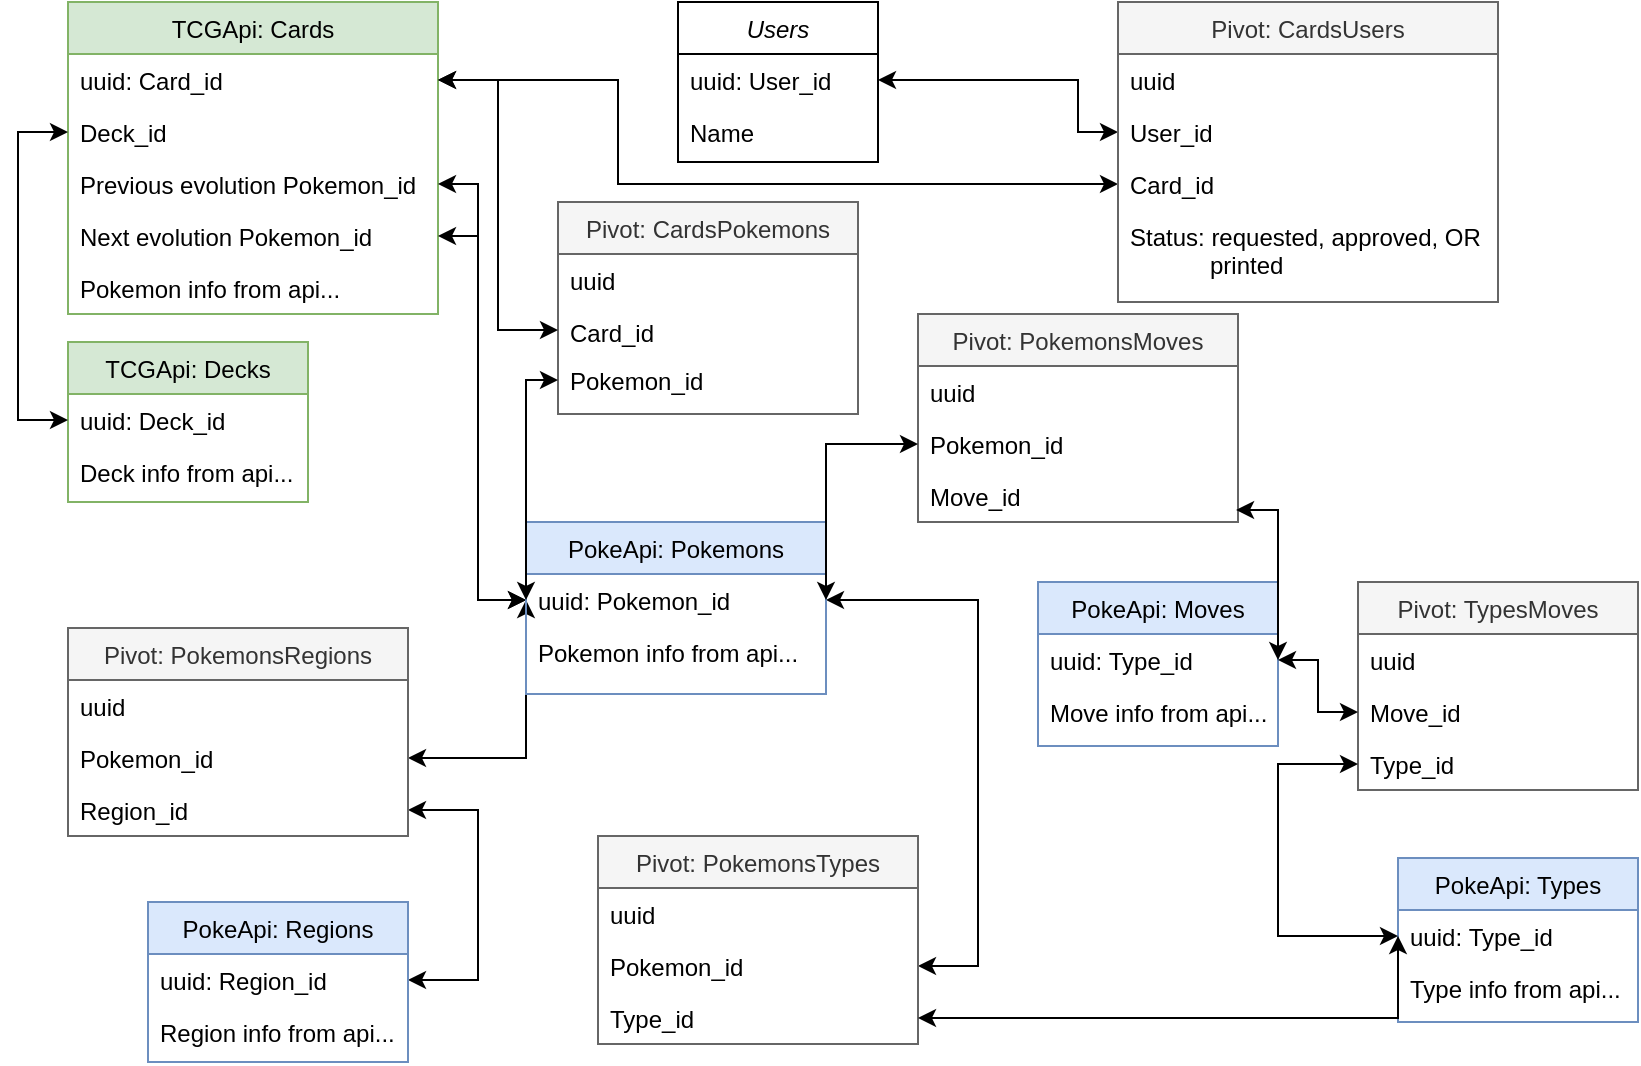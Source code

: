 <mxfile version="16.5.4" type="github">
  <diagram id="C5RBs43oDa-KdzZeNtuy" name="Page-1">
    <mxGraphModel dx="1110" dy="1037" grid="1" gridSize="10" guides="1" tooltips="1" connect="1" arrows="1" fold="1" page="1" pageScale="1" pageWidth="827" pageHeight="1169" math="0" shadow="0">
      <root>
        <mxCell id="WIyWlLk6GJQsqaUBKTNV-0" />
        <mxCell id="WIyWlLk6GJQsqaUBKTNV-1" parent="WIyWlLk6GJQsqaUBKTNV-0" />
        <mxCell id="zkfFHV4jXpPFQw0GAbJ--0" value="Users" style="swimlane;fontStyle=2;align=center;verticalAlign=top;childLayout=stackLayout;horizontal=1;startSize=26;horizontalStack=0;resizeParent=1;resizeLast=0;collapsible=1;marginBottom=0;rounded=0;shadow=0;strokeWidth=1;" parent="WIyWlLk6GJQsqaUBKTNV-1" vertex="1">
          <mxGeometry x="340" y="20" width="100" height="80" as="geometry">
            <mxRectangle x="230" y="140" width="160" height="26" as="alternateBounds" />
          </mxGeometry>
        </mxCell>
        <mxCell id="qp-c8a_X4Tr7eSsJ-6UQ-17" value="uuid: User_id" style="text;align=left;verticalAlign=top;spacingLeft=4;spacingRight=4;overflow=hidden;rotatable=0;points=[[0,0.5],[1,0.5]];portConstraint=eastwest;" vertex="1" parent="zkfFHV4jXpPFQw0GAbJ--0">
          <mxGeometry y="26" width="100" height="26" as="geometry" />
        </mxCell>
        <mxCell id="zkfFHV4jXpPFQw0GAbJ--1" value="Name" style="text;align=left;verticalAlign=top;spacingLeft=4;spacingRight=4;overflow=hidden;rotatable=0;points=[[0,0.5],[1,0.5]];portConstraint=eastwest;" parent="zkfFHV4jXpPFQw0GAbJ--0" vertex="1">
          <mxGeometry y="52" width="100" height="26" as="geometry" />
        </mxCell>
        <mxCell id="zkfFHV4jXpPFQw0GAbJ--6" value="TCGApi: Cards" style="swimlane;fontStyle=0;align=center;verticalAlign=top;childLayout=stackLayout;horizontal=1;startSize=26;horizontalStack=0;resizeParent=1;resizeLast=0;collapsible=1;marginBottom=0;rounded=0;shadow=0;strokeWidth=1;swimlaneLine=1;fillColor=#d5e8d4;strokeColor=#82b366;" parent="WIyWlLk6GJQsqaUBKTNV-1" vertex="1">
          <mxGeometry x="35" y="20" width="185" height="156" as="geometry">
            <mxRectangle x="130" y="380" width="160" height="26" as="alternateBounds" />
          </mxGeometry>
        </mxCell>
        <mxCell id="qp-c8a_X4Tr7eSsJ-6UQ-5" value="uuid: Card_id" style="text;align=left;verticalAlign=top;spacingLeft=4;spacingRight=4;overflow=hidden;rotatable=0;points=[[0,0.5],[1,0.5]];portConstraint=eastwest;" vertex="1" parent="zkfFHV4jXpPFQw0GAbJ--6">
          <mxGeometry y="26" width="185" height="26" as="geometry" />
        </mxCell>
        <mxCell id="qp-c8a_X4Tr7eSsJ-6UQ-64" value="Deck_id" style="text;align=left;verticalAlign=top;spacingLeft=4;spacingRight=4;overflow=hidden;rotatable=0;points=[[0,0.5],[1,0.5]];portConstraint=eastwest;rounded=0;shadow=0;html=0;" vertex="1" parent="zkfFHV4jXpPFQw0GAbJ--6">
          <mxGeometry y="52" width="185" height="26" as="geometry" />
        </mxCell>
        <mxCell id="qp-c8a_X4Tr7eSsJ-6UQ-65" value="Previous evolution Pokemon_id" style="text;align=left;verticalAlign=top;spacingLeft=4;spacingRight=4;overflow=hidden;rotatable=0;points=[[0,0.5],[1,0.5]];portConstraint=eastwest;rounded=0;shadow=0;html=0;" vertex="1" parent="zkfFHV4jXpPFQw0GAbJ--6">
          <mxGeometry y="78" width="185" height="26" as="geometry" />
        </mxCell>
        <mxCell id="qp-c8a_X4Tr7eSsJ-6UQ-66" value="Next evolution Pokemon_id" style="text;align=left;verticalAlign=top;spacingLeft=4;spacingRight=4;overflow=hidden;rotatable=0;points=[[0,0.5],[1,0.5]];portConstraint=eastwest;rounded=0;shadow=0;html=0;" vertex="1" parent="zkfFHV4jXpPFQw0GAbJ--6">
          <mxGeometry y="104" width="185" height="26" as="geometry" />
        </mxCell>
        <mxCell id="zkfFHV4jXpPFQw0GAbJ--7" value="Pokemon info from api..." style="text;align=left;verticalAlign=top;spacingLeft=4;spacingRight=4;overflow=hidden;rotatable=0;points=[[0,0.5],[1,0.5]];portConstraint=eastwest;" parent="zkfFHV4jXpPFQw0GAbJ--6" vertex="1">
          <mxGeometry y="130" width="185" height="26" as="geometry" />
        </mxCell>
        <mxCell id="zkfFHV4jXpPFQw0GAbJ--26" value="" style="endArrow=classic;shadow=0;strokeWidth=1;rounded=0;endFill=1;elbow=vertical;startArrow=classic;startFill=1;exitX=1;exitY=0.5;exitDx=0;exitDy=0;entryX=0;entryY=0.5;entryDx=0;entryDy=0;edgeStyle=orthogonalEdgeStyle;" parent="WIyWlLk6GJQsqaUBKTNV-1" source="qp-c8a_X4Tr7eSsJ-6UQ-17" target="qp-c8a_X4Tr7eSsJ-6UQ-61" edge="1">
          <mxGeometry x="0.5" y="41" relative="1" as="geometry">
            <mxPoint x="140" y="300" as="sourcePoint" />
            <mxPoint x="380" y="40" as="targetPoint" />
            <mxPoint x="-40" y="32" as="offset" />
            <Array as="points">
              <mxPoint x="540" y="59" />
              <mxPoint x="540" y="85" />
            </Array>
          </mxGeometry>
        </mxCell>
        <mxCell id="qp-c8a_X4Tr7eSsJ-6UQ-1" value="TCGApi: Decks" style="swimlane;fontStyle=0;align=center;verticalAlign=top;childLayout=stackLayout;horizontal=1;startSize=26;horizontalStack=0;resizeParent=1;resizeLast=0;collapsible=1;marginBottom=0;rounded=0;shadow=0;strokeWidth=1;fillColor=#d5e8d4;strokeColor=#82b366;" vertex="1" parent="WIyWlLk6GJQsqaUBKTNV-1">
          <mxGeometry x="35" y="190" width="120" height="80" as="geometry">
            <mxRectangle x="130" y="380" width="160" height="26" as="alternateBounds" />
          </mxGeometry>
        </mxCell>
        <mxCell id="qp-c8a_X4Tr7eSsJ-6UQ-2" value="uuid: Deck_id" style="text;align=left;verticalAlign=top;spacingLeft=4;spacingRight=4;overflow=hidden;rotatable=0;points=[[0,0.5],[1,0.5]];portConstraint=eastwest;" vertex="1" parent="qp-c8a_X4Tr7eSsJ-6UQ-1">
          <mxGeometry y="26" width="120" height="26" as="geometry" />
        </mxCell>
        <mxCell id="qp-c8a_X4Tr7eSsJ-6UQ-19" value="Deck info from api..." style="text;align=left;verticalAlign=top;spacingLeft=4;spacingRight=4;overflow=hidden;rotatable=0;points=[[0,0.5],[1,0.5]];portConstraint=eastwest;" vertex="1" parent="qp-c8a_X4Tr7eSsJ-6UQ-1">
          <mxGeometry y="52" width="120" height="26" as="geometry" />
        </mxCell>
        <mxCell id="qp-c8a_X4Tr7eSsJ-6UQ-8" value="" style="endArrow=classic;startArrow=classic;html=1;rounded=0;edgeStyle=orthogonalEdgeStyle;entryX=0;entryY=0.5;entryDx=0;entryDy=0;exitX=1;exitY=0.5;exitDx=0;exitDy=0;" edge="1" parent="WIyWlLk6GJQsqaUBKTNV-1" source="qp-c8a_X4Tr7eSsJ-6UQ-5" target="qp-c8a_X4Tr7eSsJ-6UQ-62">
          <mxGeometry width="50" height="50" relative="1" as="geometry">
            <mxPoint x="220" y="140" as="sourcePoint" />
            <mxPoint x="530" y="233" as="targetPoint" />
            <Array as="points">
              <mxPoint x="310" y="59" />
              <mxPoint x="310" y="111" />
            </Array>
          </mxGeometry>
        </mxCell>
        <mxCell id="qp-c8a_X4Tr7eSsJ-6UQ-10" value="Pivot: CardsPokemons" style="swimlane;fontStyle=0;align=center;verticalAlign=top;childLayout=stackLayout;horizontal=1;startSize=26;horizontalStack=0;resizeParent=1;resizeLast=0;collapsible=1;marginBottom=0;rounded=0;shadow=0;strokeWidth=1;fillColor=#f5f5f5;fontColor=#333333;strokeColor=#666666;" vertex="1" parent="WIyWlLk6GJQsqaUBKTNV-1">
          <mxGeometry x="280" y="120" width="150" height="106" as="geometry">
            <mxRectangle x="550" y="140" width="160" height="26" as="alternateBounds" />
          </mxGeometry>
        </mxCell>
        <mxCell id="qp-c8a_X4Tr7eSsJ-6UQ-51" value="uuid" style="text;align=left;verticalAlign=top;spacingLeft=4;spacingRight=4;overflow=hidden;rotatable=0;points=[[0,0.5],[1,0.5]];portConstraint=eastwest;rounded=0;shadow=0;html=0;" vertex="1" parent="qp-c8a_X4Tr7eSsJ-6UQ-10">
          <mxGeometry y="26" width="150" height="26" as="geometry" />
        </mxCell>
        <mxCell id="qp-c8a_X4Tr7eSsJ-6UQ-12" value="Card_id" style="text;align=left;verticalAlign=top;spacingLeft=4;spacingRight=4;overflow=hidden;rotatable=0;points=[[0,0.5],[1,0.5]];portConstraint=eastwest;rounded=0;shadow=0;html=0;" vertex="1" parent="qp-c8a_X4Tr7eSsJ-6UQ-10">
          <mxGeometry y="52" width="150" height="24" as="geometry" />
        </mxCell>
        <mxCell id="qp-c8a_X4Tr7eSsJ-6UQ-11" value="Pokemon_id" style="text;align=left;verticalAlign=top;spacingLeft=4;spacingRight=4;overflow=hidden;rotatable=0;points=[[0,0.5],[1,0.5]];portConstraint=eastwest;rounded=0;shadow=0;html=0;" vertex="1" parent="qp-c8a_X4Tr7eSsJ-6UQ-10">
          <mxGeometry y="76" width="150" height="26" as="geometry" />
        </mxCell>
        <mxCell id="qp-c8a_X4Tr7eSsJ-6UQ-16" value="" style="endArrow=classic;startArrow=classic;html=1;rounded=0;entryX=1;entryY=0.5;entryDx=0;entryDy=0;edgeStyle=orthogonalEdgeStyle;exitX=0;exitY=0.5;exitDx=0;exitDy=0;" edge="1" parent="WIyWlLk6GJQsqaUBKTNV-1" source="qp-c8a_X4Tr7eSsJ-6UQ-12" target="qp-c8a_X4Tr7eSsJ-6UQ-5">
          <mxGeometry width="50" height="50" relative="1" as="geometry">
            <mxPoint x="180" y="290" as="sourcePoint" />
            <mxPoint x="120" y="400" as="targetPoint" />
            <Array as="points">
              <mxPoint x="250" y="184" />
              <mxPoint x="250" y="59" />
            </Array>
          </mxGeometry>
        </mxCell>
        <mxCell id="qp-c8a_X4Tr7eSsJ-6UQ-26" value="" style="endArrow=classic;startArrow=classic;html=1;rounded=0;edgeStyle=orthogonalEdgeStyle;exitX=0;exitY=0.5;exitDx=0;exitDy=0;entryX=0;entryY=0.5;entryDx=0;entryDy=0;" edge="1" parent="WIyWlLk6GJQsqaUBKTNV-1" source="qp-c8a_X4Tr7eSsJ-6UQ-2" target="qp-c8a_X4Tr7eSsJ-6UQ-64">
          <mxGeometry width="50" height="50" relative="1" as="geometry">
            <mxPoint x="250" y="520" as="sourcePoint" />
            <mxPoint x="300" y="470" as="targetPoint" />
            <Array as="points">
              <mxPoint x="10" y="229" />
              <mxPoint x="10" y="85" />
            </Array>
          </mxGeometry>
        </mxCell>
        <mxCell id="qp-c8a_X4Tr7eSsJ-6UQ-28" value="" style="endArrow=classic;startArrow=classic;html=1;rounded=0;edgeStyle=orthogonalEdgeStyle;entryX=1;entryY=0.5;entryDx=0;entryDy=0;exitX=0;exitY=0.5;exitDx=0;exitDy=0;" edge="1" parent="WIyWlLk6GJQsqaUBKTNV-1" source="qp-c8a_X4Tr7eSsJ-6UQ-6" target="qp-c8a_X4Tr7eSsJ-6UQ-45">
          <mxGeometry width="50" height="50" relative="1" as="geometry">
            <mxPoint x="390" y="970" as="sourcePoint" />
            <mxPoint x="440" y="920" as="targetPoint" />
            <Array as="points">
              <mxPoint x="264" y="398" />
            </Array>
          </mxGeometry>
        </mxCell>
        <mxCell id="qp-c8a_X4Tr7eSsJ-6UQ-33" value="" style="endArrow=classic;startArrow=classic;html=1;rounded=0;edgeStyle=orthogonalEdgeStyle;exitX=1;exitY=0.5;exitDx=0;exitDy=0;entryX=1;entryY=0.5;entryDx=0;entryDy=0;" edge="1" parent="WIyWlLk6GJQsqaUBKTNV-1" source="qp-c8a_X4Tr7eSsJ-6UQ-46" target="qp-c8a_X4Tr7eSsJ-6UQ-37">
          <mxGeometry width="50" height="50" relative="1" as="geometry">
            <mxPoint x="350" y="980" as="sourcePoint" />
            <mxPoint x="400" y="930" as="targetPoint" />
            <Array as="points">
              <mxPoint x="240" y="424" />
              <mxPoint x="240" y="509" />
            </Array>
          </mxGeometry>
        </mxCell>
        <mxCell id="qp-c8a_X4Tr7eSsJ-6UQ-35" value="" style="endArrow=classic;startArrow=classic;html=1;rounded=0;edgeStyle=orthogonalEdgeStyle;exitX=1;exitY=0.5;exitDx=0;exitDy=0;entryX=1;entryY=0.5;entryDx=0;entryDy=0;" edge="1" parent="WIyWlLk6GJQsqaUBKTNV-1" source="qp-c8a_X4Tr7eSsJ-6UQ-6" target="qp-c8a_X4Tr7eSsJ-6UQ-49">
          <mxGeometry width="50" height="50" relative="1" as="geometry">
            <mxPoint x="300" y="890" as="sourcePoint" />
            <mxPoint x="460" y="830" as="targetPoint" />
            <Array as="points">
              <mxPoint x="490" y="319" />
              <mxPoint x="490" y="502" />
            </Array>
          </mxGeometry>
        </mxCell>
        <mxCell id="qp-c8a_X4Tr7eSsJ-6UQ-36" value="PokeApi: Regions" style="swimlane;fontStyle=0;align=center;verticalAlign=top;childLayout=stackLayout;horizontal=1;startSize=26;horizontalStack=0;resizeParent=1;resizeLast=0;collapsible=1;marginBottom=0;rounded=0;shadow=0;strokeWidth=1;fillColor=#dae8fc;strokeColor=#6c8ebf;" vertex="1" parent="WIyWlLk6GJQsqaUBKTNV-1">
          <mxGeometry x="75" y="470" width="130" height="80" as="geometry">
            <mxRectangle x="340" y="380" width="170" height="26" as="alternateBounds" />
          </mxGeometry>
        </mxCell>
        <mxCell id="qp-c8a_X4Tr7eSsJ-6UQ-37" value="uuid: Region_id" style="text;align=left;verticalAlign=top;spacingLeft=4;spacingRight=4;overflow=hidden;rotatable=0;points=[[0,0.5],[1,0.5]];portConstraint=eastwest;" vertex="1" parent="qp-c8a_X4Tr7eSsJ-6UQ-36">
          <mxGeometry y="26" width="130" height="26" as="geometry" />
        </mxCell>
        <mxCell id="qp-c8a_X4Tr7eSsJ-6UQ-38" value="Region info from api..." style="text;align=left;verticalAlign=top;spacingLeft=4;spacingRight=4;overflow=hidden;rotatable=0;points=[[0,0.5],[1,0.5]];portConstraint=eastwest;" vertex="1" parent="qp-c8a_X4Tr7eSsJ-6UQ-36">
          <mxGeometry y="52" width="130" height="26" as="geometry" />
        </mxCell>
        <mxCell id="qp-c8a_X4Tr7eSsJ-6UQ-40" value="PokeApi: Types" style="swimlane;fontStyle=0;align=center;verticalAlign=top;childLayout=stackLayout;horizontal=1;startSize=26;horizontalStack=0;resizeParent=1;resizeLast=0;collapsible=1;marginBottom=0;rounded=0;shadow=0;strokeWidth=1;fillColor=#dae8fc;strokeColor=#6c8ebf;" vertex="1" parent="WIyWlLk6GJQsqaUBKTNV-1">
          <mxGeometry x="700" y="448" width="120" height="82" as="geometry">
            <mxRectangle x="340" y="380" width="170" height="26" as="alternateBounds" />
          </mxGeometry>
        </mxCell>
        <mxCell id="qp-c8a_X4Tr7eSsJ-6UQ-41" value="uuid: Type_id" style="text;align=left;verticalAlign=top;spacingLeft=4;spacingRight=4;overflow=hidden;rotatable=0;points=[[0,0.5],[1,0.5]];portConstraint=eastwest;" vertex="1" parent="qp-c8a_X4Tr7eSsJ-6UQ-40">
          <mxGeometry y="26" width="120" height="26" as="geometry" />
        </mxCell>
        <mxCell id="qp-c8a_X4Tr7eSsJ-6UQ-42" value="Type info from api..." style="text;align=left;verticalAlign=top;spacingLeft=4;spacingRight=4;overflow=hidden;rotatable=0;points=[[0,0.5],[1,0.5]];portConstraint=eastwest;" vertex="1" parent="qp-c8a_X4Tr7eSsJ-6UQ-40">
          <mxGeometry y="52" width="120" height="26" as="geometry" />
        </mxCell>
        <mxCell id="qp-c8a_X4Tr7eSsJ-6UQ-44" value="Pivot: PokemonsRegions" style="swimlane;fontStyle=0;align=center;verticalAlign=top;childLayout=stackLayout;horizontal=1;startSize=26;horizontalStack=0;resizeParent=1;resizeLast=0;collapsible=1;marginBottom=0;rounded=0;shadow=0;strokeWidth=1;fillColor=#f5f5f5;fontColor=#333333;strokeColor=#666666;" vertex="1" parent="WIyWlLk6GJQsqaUBKTNV-1">
          <mxGeometry x="35" y="333" width="170" height="104" as="geometry">
            <mxRectangle x="550" y="140" width="160" height="26" as="alternateBounds" />
          </mxGeometry>
        </mxCell>
        <mxCell id="qp-c8a_X4Tr7eSsJ-6UQ-55" value="uuid" style="text;align=left;verticalAlign=top;spacingLeft=4;spacingRight=4;overflow=hidden;rotatable=0;points=[[0,0.5],[1,0.5]];portConstraint=eastwest;rounded=0;shadow=0;html=0;" vertex="1" parent="qp-c8a_X4Tr7eSsJ-6UQ-44">
          <mxGeometry y="26" width="170" height="26" as="geometry" />
        </mxCell>
        <mxCell id="qp-c8a_X4Tr7eSsJ-6UQ-45" value="Pokemon_id" style="text;align=left;verticalAlign=top;spacingLeft=4;spacingRight=4;overflow=hidden;rotatable=0;points=[[0,0.5],[1,0.5]];portConstraint=eastwest;rounded=0;shadow=0;html=0;" vertex="1" parent="qp-c8a_X4Tr7eSsJ-6UQ-44">
          <mxGeometry y="52" width="170" height="26" as="geometry" />
        </mxCell>
        <mxCell id="qp-c8a_X4Tr7eSsJ-6UQ-46" value="Region_id" style="text;align=left;verticalAlign=top;spacingLeft=4;spacingRight=4;overflow=hidden;rotatable=0;points=[[0,0.5],[1,0.5]];portConstraint=eastwest;rounded=0;shadow=0;html=0;" vertex="1" parent="qp-c8a_X4Tr7eSsJ-6UQ-44">
          <mxGeometry y="78" width="170" height="26" as="geometry" />
        </mxCell>
        <mxCell id="qp-c8a_X4Tr7eSsJ-6UQ-48" value="Pivot: PokemonsTypes" style="swimlane;fontStyle=0;align=center;verticalAlign=top;childLayout=stackLayout;horizontal=1;startSize=26;horizontalStack=0;resizeParent=1;resizeLast=0;collapsible=1;marginBottom=0;rounded=0;shadow=0;strokeWidth=1;fillColor=#f5f5f5;fontColor=#333333;strokeColor=#666666;" vertex="1" parent="WIyWlLk6GJQsqaUBKTNV-1">
          <mxGeometry x="300" y="437" width="160" height="104" as="geometry">
            <mxRectangle x="550" y="140" width="160" height="26" as="alternateBounds" />
          </mxGeometry>
        </mxCell>
        <mxCell id="qp-c8a_X4Tr7eSsJ-6UQ-54" value="uuid" style="text;align=left;verticalAlign=top;spacingLeft=4;spacingRight=4;overflow=hidden;rotatable=0;points=[[0,0.5],[1,0.5]];portConstraint=eastwest;rounded=0;shadow=0;html=0;" vertex="1" parent="qp-c8a_X4Tr7eSsJ-6UQ-48">
          <mxGeometry y="26" width="160" height="26" as="geometry" />
        </mxCell>
        <mxCell id="qp-c8a_X4Tr7eSsJ-6UQ-49" value="Pokemon_id" style="text;align=left;verticalAlign=top;spacingLeft=4;spacingRight=4;overflow=hidden;rotatable=0;points=[[0,0.5],[1,0.5]];portConstraint=eastwest;rounded=0;shadow=0;html=0;" vertex="1" parent="qp-c8a_X4Tr7eSsJ-6UQ-48">
          <mxGeometry y="52" width="160" height="26" as="geometry" />
        </mxCell>
        <mxCell id="qp-c8a_X4Tr7eSsJ-6UQ-50" value="Type_id" style="text;align=left;verticalAlign=top;spacingLeft=4;spacingRight=4;overflow=hidden;rotatable=0;points=[[0,0.5],[1,0.5]];portConstraint=eastwest;rounded=0;shadow=0;html=0;" vertex="1" parent="qp-c8a_X4Tr7eSsJ-6UQ-48">
          <mxGeometry y="78" width="160" height="26" as="geometry" />
        </mxCell>
        <mxCell id="qp-c8a_X4Tr7eSsJ-6UQ-59" value="Pivot: CardsUsers" style="swimlane;fontStyle=0;align=center;verticalAlign=top;childLayout=stackLayout;horizontal=1;startSize=26;horizontalStack=0;resizeParent=1;resizeLast=0;collapsible=1;marginBottom=0;rounded=0;shadow=0;strokeWidth=1;fillColor=#f5f5f5;fontColor=#333333;strokeColor=#666666;" vertex="1" parent="WIyWlLk6GJQsqaUBKTNV-1">
          <mxGeometry x="560" y="20" width="190" height="150" as="geometry">
            <mxRectangle x="550" y="140" width="160" height="26" as="alternateBounds" />
          </mxGeometry>
        </mxCell>
        <mxCell id="qp-c8a_X4Tr7eSsJ-6UQ-60" value="uuid" style="text;align=left;verticalAlign=top;spacingLeft=4;spacingRight=4;overflow=hidden;rotatable=0;points=[[0,0.5],[1,0.5]];portConstraint=eastwest;rounded=0;shadow=0;html=0;" vertex="1" parent="qp-c8a_X4Tr7eSsJ-6UQ-59">
          <mxGeometry y="26" width="190" height="26" as="geometry" />
        </mxCell>
        <mxCell id="qp-c8a_X4Tr7eSsJ-6UQ-61" value="User_id" style="text;align=left;verticalAlign=top;spacingLeft=4;spacingRight=4;overflow=hidden;rotatable=0;points=[[0,0.5],[1,0.5]];portConstraint=eastwest;rounded=0;shadow=0;html=0;" vertex="1" parent="qp-c8a_X4Tr7eSsJ-6UQ-59">
          <mxGeometry y="52" width="190" height="26" as="geometry" />
        </mxCell>
        <mxCell id="qp-c8a_X4Tr7eSsJ-6UQ-62" value="Card_id" style="text;align=left;verticalAlign=top;spacingLeft=4;spacingRight=4;overflow=hidden;rotatable=0;points=[[0,0.5],[1,0.5]];portConstraint=eastwest;rounded=0;shadow=0;html=0;" vertex="1" parent="qp-c8a_X4Tr7eSsJ-6UQ-59">
          <mxGeometry y="78" width="190" height="26" as="geometry" />
        </mxCell>
        <mxCell id="qp-c8a_X4Tr7eSsJ-6UQ-63" value="Status: requested, approved, OR&#xa;            printed" style="text;align=left;verticalAlign=top;spacingLeft=4;spacingRight=4;overflow=hidden;rotatable=0;points=[[0,0.5],[1,0.5]];portConstraint=eastwest;rounded=0;shadow=0;html=0;" vertex="1" parent="qp-c8a_X4Tr7eSsJ-6UQ-59">
          <mxGeometry y="104" width="190" height="36" as="geometry" />
        </mxCell>
        <mxCell id="qp-c8a_X4Tr7eSsJ-6UQ-67" value="" style="endArrow=classic;startArrow=classic;html=1;rounded=0;edgeStyle=orthogonalEdgeStyle;exitX=1;exitY=0.5;exitDx=0;exitDy=0;entryX=0;entryY=0.5;entryDx=0;entryDy=0;" edge="1" parent="WIyWlLk6GJQsqaUBKTNV-1" source="qp-c8a_X4Tr7eSsJ-6UQ-66" target="qp-c8a_X4Tr7eSsJ-6UQ-6">
          <mxGeometry width="50" height="50" relative="1" as="geometry">
            <mxPoint x="410" y="450" as="sourcePoint" />
            <mxPoint x="460" y="400" as="targetPoint" />
            <Array as="points">
              <mxPoint x="240" y="137" />
              <mxPoint x="240" y="319" />
            </Array>
          </mxGeometry>
        </mxCell>
        <mxCell id="qp-c8a_X4Tr7eSsJ-6UQ-68" value="" style="endArrow=classic;startArrow=classic;html=1;rounded=0;edgeStyle=orthogonalEdgeStyle;exitX=1;exitY=0.5;exitDx=0;exitDy=0;entryX=0;entryY=0.5;entryDx=0;entryDy=0;" edge="1" parent="WIyWlLk6GJQsqaUBKTNV-1" source="qp-c8a_X4Tr7eSsJ-6UQ-65" target="qp-c8a_X4Tr7eSsJ-6UQ-6">
          <mxGeometry width="50" height="50" relative="1" as="geometry">
            <mxPoint x="420" y="460" as="sourcePoint" />
            <mxPoint x="470" y="410" as="targetPoint" />
            <Array as="points">
              <mxPoint x="240" y="111" />
              <mxPoint x="240" y="319" />
            </Array>
          </mxGeometry>
        </mxCell>
        <mxCell id="zkfFHV4jXpPFQw0GAbJ--13" value="PokeApi: Pokemons" style="swimlane;fontStyle=0;align=center;verticalAlign=top;childLayout=stackLayout;horizontal=1;startSize=26;horizontalStack=0;resizeParent=1;resizeLast=0;collapsible=1;marginBottom=0;rounded=0;shadow=0;strokeWidth=1;fillColor=#dae8fc;strokeColor=#6c8ebf;" parent="WIyWlLk6GJQsqaUBKTNV-1" vertex="1">
          <mxGeometry x="264" y="280" width="150" height="86" as="geometry">
            <mxRectangle x="340" y="380" width="170" height="26" as="alternateBounds" />
          </mxGeometry>
        </mxCell>
        <mxCell id="qp-c8a_X4Tr7eSsJ-6UQ-6" value="uuid: Pokemon_id" style="text;align=left;verticalAlign=top;spacingLeft=4;spacingRight=4;overflow=hidden;rotatable=0;points=[[0,0.5],[1,0.5]];portConstraint=eastwest;" vertex="1" parent="zkfFHV4jXpPFQw0GAbJ--13">
          <mxGeometry y="26" width="150" height="26" as="geometry" />
        </mxCell>
        <mxCell id="zkfFHV4jXpPFQw0GAbJ--14" value="Pokemon info from api..." style="text;align=left;verticalAlign=top;spacingLeft=4;spacingRight=4;overflow=hidden;rotatable=0;points=[[0,0.5],[1,0.5]];portConstraint=eastwest;" parent="zkfFHV4jXpPFQw0GAbJ--13" vertex="1">
          <mxGeometry y="52" width="150" height="26" as="geometry" />
        </mxCell>
        <mxCell id="qp-c8a_X4Tr7eSsJ-6UQ-15" value="" style="endArrow=classic;startArrow=classic;html=1;rounded=0;exitX=0;exitY=0.5;exitDx=0;exitDy=0;edgeStyle=orthogonalEdgeStyle;entryX=0;entryY=0.5;entryDx=0;entryDy=0;" edge="1" parent="WIyWlLk6GJQsqaUBKTNV-1" source="qp-c8a_X4Tr7eSsJ-6UQ-6" target="qp-c8a_X4Tr7eSsJ-6UQ-11">
          <mxGeometry width="50" height="50" relative="1" as="geometry">
            <mxPoint x="250" y="354" as="sourcePoint" />
            <mxPoint x="230" y="320" as="targetPoint" />
            <Array as="points">
              <mxPoint x="264" y="209" />
            </Array>
          </mxGeometry>
        </mxCell>
        <mxCell id="qp-c8a_X4Tr7eSsJ-6UQ-70" value="PokeApi: Moves" style="swimlane;fontStyle=0;align=center;verticalAlign=top;childLayout=stackLayout;horizontal=1;startSize=26;horizontalStack=0;resizeParent=1;resizeLast=0;collapsible=1;marginBottom=0;rounded=0;shadow=0;strokeWidth=1;fillColor=#dae8fc;strokeColor=#6c8ebf;" vertex="1" parent="WIyWlLk6GJQsqaUBKTNV-1">
          <mxGeometry x="520" y="310" width="120" height="82" as="geometry">
            <mxRectangle x="340" y="380" width="170" height="26" as="alternateBounds" />
          </mxGeometry>
        </mxCell>
        <mxCell id="qp-c8a_X4Tr7eSsJ-6UQ-71" value="uuid: Type_id" style="text;align=left;verticalAlign=top;spacingLeft=4;spacingRight=4;overflow=hidden;rotatable=0;points=[[0,0.5],[1,0.5]];portConstraint=eastwest;" vertex="1" parent="qp-c8a_X4Tr7eSsJ-6UQ-70">
          <mxGeometry y="26" width="120" height="26" as="geometry" />
        </mxCell>
        <mxCell id="qp-c8a_X4Tr7eSsJ-6UQ-72" value="Move info from api..." style="text;align=left;verticalAlign=top;spacingLeft=4;spacingRight=4;overflow=hidden;rotatable=0;points=[[0,0.5],[1,0.5]];portConstraint=eastwest;" vertex="1" parent="qp-c8a_X4Tr7eSsJ-6UQ-70">
          <mxGeometry y="52" width="120" height="26" as="geometry" />
        </mxCell>
        <mxCell id="qp-c8a_X4Tr7eSsJ-6UQ-73" value="Pivot: PokemonsMoves" style="swimlane;fontStyle=0;align=center;verticalAlign=top;childLayout=stackLayout;horizontal=1;startSize=26;horizontalStack=0;resizeParent=1;resizeLast=0;collapsible=1;marginBottom=0;rounded=0;shadow=0;strokeWidth=1;fillColor=#f5f5f5;fontColor=#333333;strokeColor=#666666;" vertex="1" parent="WIyWlLk6GJQsqaUBKTNV-1">
          <mxGeometry x="460" y="176" width="160" height="104" as="geometry">
            <mxRectangle x="550" y="140" width="160" height="26" as="alternateBounds" />
          </mxGeometry>
        </mxCell>
        <mxCell id="qp-c8a_X4Tr7eSsJ-6UQ-74" value="uuid" style="text;align=left;verticalAlign=top;spacingLeft=4;spacingRight=4;overflow=hidden;rotatable=0;points=[[0,0.5],[1,0.5]];portConstraint=eastwest;rounded=0;shadow=0;html=0;" vertex="1" parent="qp-c8a_X4Tr7eSsJ-6UQ-73">
          <mxGeometry y="26" width="160" height="26" as="geometry" />
        </mxCell>
        <mxCell id="qp-c8a_X4Tr7eSsJ-6UQ-75" value="Pokemon_id" style="text;align=left;verticalAlign=top;spacingLeft=4;spacingRight=4;overflow=hidden;rotatable=0;points=[[0,0.5],[1,0.5]];portConstraint=eastwest;rounded=0;shadow=0;html=0;" vertex="1" parent="qp-c8a_X4Tr7eSsJ-6UQ-73">
          <mxGeometry y="52" width="160" height="26" as="geometry" />
        </mxCell>
        <mxCell id="qp-c8a_X4Tr7eSsJ-6UQ-76" value="Move_id" style="text;align=left;verticalAlign=top;spacingLeft=4;spacingRight=4;overflow=hidden;rotatable=0;points=[[0,0.5],[1,0.5]];portConstraint=eastwest;rounded=0;shadow=0;html=0;" vertex="1" parent="qp-c8a_X4Tr7eSsJ-6UQ-73">
          <mxGeometry y="78" width="160" height="26" as="geometry" />
        </mxCell>
        <mxCell id="qp-c8a_X4Tr7eSsJ-6UQ-77" value="" style="endArrow=classic;startArrow=classic;html=1;rounded=0;edgeStyle=orthogonalEdgeStyle;exitX=0.994;exitY=0.769;exitDx=0;exitDy=0;exitPerimeter=0;entryX=1;entryY=0.5;entryDx=0;entryDy=0;" edge="1" parent="WIyWlLk6GJQsqaUBKTNV-1" source="qp-c8a_X4Tr7eSsJ-6UQ-76" target="qp-c8a_X4Tr7eSsJ-6UQ-71">
          <mxGeometry width="50" height="50" relative="1" as="geometry">
            <mxPoint x="480" y="253" as="sourcePoint" />
            <mxPoint x="740" y="210" as="targetPoint" />
            <Array as="points">
              <mxPoint x="640" y="274" />
            </Array>
          </mxGeometry>
        </mxCell>
        <mxCell id="qp-c8a_X4Tr7eSsJ-6UQ-78" value="" style="endArrow=classic;startArrow=classic;html=1;rounded=0;edgeStyle=orthogonalEdgeStyle;entryX=1;entryY=0.5;entryDx=0;entryDy=0;exitX=0;exitY=0.5;exitDx=0;exitDy=0;" edge="1" parent="WIyWlLk6GJQsqaUBKTNV-1" source="qp-c8a_X4Tr7eSsJ-6UQ-75" target="qp-c8a_X4Tr7eSsJ-6UQ-6">
          <mxGeometry width="50" height="50" relative="1" as="geometry">
            <mxPoint x="410" y="400" as="sourcePoint" />
            <mxPoint x="460" y="350" as="targetPoint" />
            <Array as="points">
              <mxPoint x="440" y="241" />
              <mxPoint x="440" y="241" />
            </Array>
          </mxGeometry>
        </mxCell>
        <mxCell id="qp-c8a_X4Tr7eSsJ-6UQ-80" value="Pivot: TypesMoves" style="swimlane;fontStyle=0;align=center;verticalAlign=top;childLayout=stackLayout;horizontal=1;startSize=26;horizontalStack=0;resizeParent=1;resizeLast=0;collapsible=1;marginBottom=0;rounded=0;shadow=0;strokeWidth=1;fillColor=#f5f5f5;fontColor=#333333;strokeColor=#666666;" vertex="1" parent="WIyWlLk6GJQsqaUBKTNV-1">
          <mxGeometry x="680" y="310" width="140" height="104" as="geometry">
            <mxRectangle x="550" y="140" width="160" height="26" as="alternateBounds" />
          </mxGeometry>
        </mxCell>
        <mxCell id="qp-c8a_X4Tr7eSsJ-6UQ-81" value="uuid" style="text;align=left;verticalAlign=top;spacingLeft=4;spacingRight=4;overflow=hidden;rotatable=0;points=[[0,0.5],[1,0.5]];portConstraint=eastwest;rounded=0;shadow=0;html=0;" vertex="1" parent="qp-c8a_X4Tr7eSsJ-6UQ-80">
          <mxGeometry y="26" width="140" height="26" as="geometry" />
        </mxCell>
        <mxCell id="qp-c8a_X4Tr7eSsJ-6UQ-83" value="Move_id" style="text;align=left;verticalAlign=top;spacingLeft=4;spacingRight=4;overflow=hidden;rotatable=0;points=[[0,0.5],[1,0.5]];portConstraint=eastwest;rounded=0;shadow=0;html=0;" vertex="1" parent="qp-c8a_X4Tr7eSsJ-6UQ-80">
          <mxGeometry y="52" width="140" height="26" as="geometry" />
        </mxCell>
        <mxCell id="qp-c8a_X4Tr7eSsJ-6UQ-82" value="Type_id" style="text;align=left;verticalAlign=top;spacingLeft=4;spacingRight=4;overflow=hidden;rotatable=0;points=[[0,0.5],[1,0.5]];portConstraint=eastwest;rounded=0;shadow=0;html=0;" vertex="1" parent="qp-c8a_X4Tr7eSsJ-6UQ-80">
          <mxGeometry y="78" width="140" height="26" as="geometry" />
        </mxCell>
        <mxCell id="qp-c8a_X4Tr7eSsJ-6UQ-84" value="" style="endArrow=classic;startArrow=classic;html=1;rounded=0;entryX=0;entryY=0.5;entryDx=0;entryDy=0;exitX=0;exitY=0.5;exitDx=0;exitDy=0;edgeStyle=orthogonalEdgeStyle;" edge="1" parent="WIyWlLk6GJQsqaUBKTNV-1" source="qp-c8a_X4Tr7eSsJ-6UQ-41" target="qp-c8a_X4Tr7eSsJ-6UQ-82">
          <mxGeometry width="50" height="50" relative="1" as="geometry">
            <mxPoint x="680" y="120" as="sourcePoint" />
            <mxPoint x="730" y="70" as="targetPoint" />
            <Array as="points">
              <mxPoint x="640" y="487" />
              <mxPoint x="640" y="401" />
            </Array>
          </mxGeometry>
        </mxCell>
        <mxCell id="qp-c8a_X4Tr7eSsJ-6UQ-85" value="" style="endArrow=classic;startArrow=classic;html=1;rounded=0;edgeStyle=orthogonalEdgeStyle;exitX=0;exitY=0.5;exitDx=0;exitDy=0;entryX=1;entryY=0.5;entryDx=0;entryDy=0;" edge="1" parent="WIyWlLk6GJQsqaUBKTNV-1" source="qp-c8a_X4Tr7eSsJ-6UQ-83" target="qp-c8a_X4Tr7eSsJ-6UQ-71">
          <mxGeometry width="50" height="50" relative="1" as="geometry">
            <mxPoint x="680" y="100" as="sourcePoint" />
            <mxPoint x="580" y="480" as="targetPoint" />
            <Array as="points">
              <mxPoint x="660" y="375" />
              <mxPoint x="660" y="349" />
            </Array>
          </mxGeometry>
        </mxCell>
        <mxCell id="qp-c8a_X4Tr7eSsJ-6UQ-87" value="" style="endArrow=classic;startArrow=classic;html=1;rounded=0;edgeStyle=orthogonalEdgeStyle;entryX=0;entryY=0.5;entryDx=0;entryDy=0;exitX=1;exitY=0.5;exitDx=0;exitDy=0;" edge="1" parent="WIyWlLk6GJQsqaUBKTNV-1" source="qp-c8a_X4Tr7eSsJ-6UQ-50" target="qp-c8a_X4Tr7eSsJ-6UQ-41">
          <mxGeometry width="50" height="50" relative="1" as="geometry">
            <mxPoint x="560" y="250" as="sourcePoint" />
            <mxPoint x="610" y="200" as="targetPoint" />
            <Array as="points">
              <mxPoint x="700" y="528" />
            </Array>
          </mxGeometry>
        </mxCell>
      </root>
    </mxGraphModel>
  </diagram>
</mxfile>
